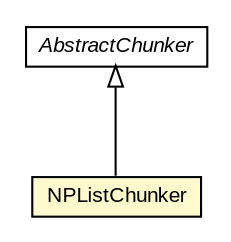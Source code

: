 #!/usr/local/bin/dot
#
# Class diagram 
# Generated by UMLGraph version R5_6-24-gf6e263 (http://www.umlgraph.org/)
#

digraph G {
	edge [fontname="arial",fontsize=10,labelfontname="arial",labelfontsize=10];
	node [fontname="arial",fontsize=10,shape=plaintext];
	nodesep=0.25;
	ranksep=0.5;
	// edu.arizona.biosemantics.semanticmarkup.ling.chunk.AbstractChunker
	c104337 [label=<<table title="edu.arizona.biosemantics.semanticmarkup.ling.chunk.AbstractChunker" border="0" cellborder="1" cellspacing="0" cellpadding="2" port="p" href="../../AbstractChunker.html">
		<tr><td><table border="0" cellspacing="0" cellpadding="1">
<tr><td align="center" balign="center"><font face="arial italic"> AbstractChunker </font></td></tr>
		</table></td></tr>
		</table>>, URL="../../AbstractChunker.html", fontname="arial", fontcolor="black", fontsize=10.0];
	// edu.arizona.biosemantics.semanticmarkup.ling.chunk.lib.chunker.NPListChunker
	c104357 [label=<<table title="edu.arizona.biosemantics.semanticmarkup.ling.chunk.lib.chunker.NPListChunker" border="0" cellborder="1" cellspacing="0" cellpadding="2" port="p" bgcolor="lemonChiffon" href="./NPListChunker.html">
		<tr><td><table border="0" cellspacing="0" cellpadding="1">
<tr><td align="center" balign="center"> NPListChunker </td></tr>
		</table></td></tr>
		</table>>, URL="./NPListChunker.html", fontname="arial", fontcolor="black", fontsize=10.0];
	//edu.arizona.biosemantics.semanticmarkup.ling.chunk.lib.chunker.NPListChunker extends edu.arizona.biosemantics.semanticmarkup.ling.chunk.AbstractChunker
	c104337:p -> c104357:p [dir=back,arrowtail=empty];
}

